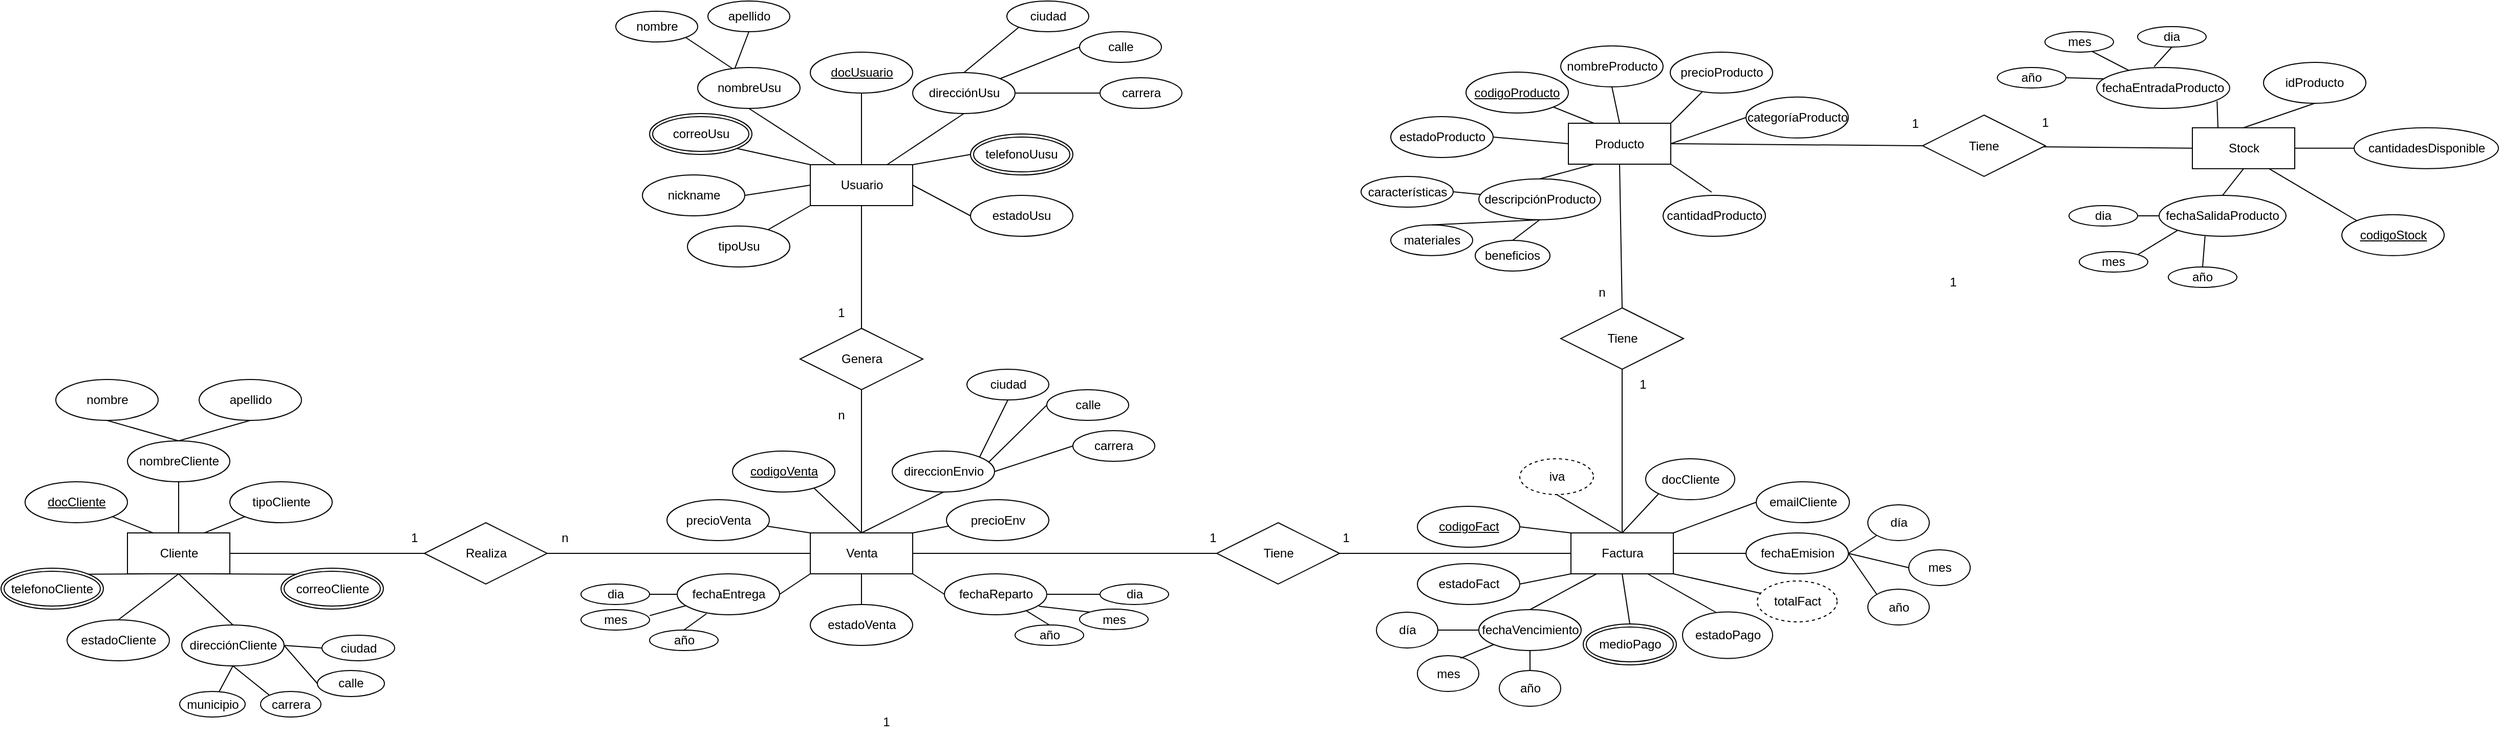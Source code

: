 <mxfile version="26.2.8">
  <diagram name="Página-1" id="FEm4brnFQhRlqKf77TeI">
    <mxGraphModel dx="2913" dy="1577" grid="1" gridSize="10" guides="1" tooltips="1" connect="1" arrows="1" fold="1" page="1" pageScale="1" pageWidth="827" pageHeight="1169" math="0" shadow="0">
      <root>
        <mxCell id="0" />
        <mxCell id="1" parent="0" />
        <mxCell id="kF4brBvfsIG95Abrvi-r-2" value="Usuario" style="whiteSpace=wrap;html=1;align=center;" vertex="1" parent="1">
          <mxGeometry x="930.5" y="270" width="100" height="40" as="geometry" />
        </mxCell>
        <mxCell id="kF4brBvfsIG95Abrvi-r-3" value="Cliente" style="whiteSpace=wrap;html=1;align=center;" vertex="1" parent="1">
          <mxGeometry x="263.5" y="630" width="100" height="40" as="geometry" />
        </mxCell>
        <mxCell id="kF4brBvfsIG95Abrvi-r-4" value="Venta" style="whiteSpace=wrap;html=1;align=center;" vertex="1" parent="1">
          <mxGeometry x="930.5" y="630" width="100" height="40" as="geometry" />
        </mxCell>
        <mxCell id="kF4brBvfsIG95Abrvi-r-5" value="Factura" style="whiteSpace=wrap;html=1;align=center;" vertex="1" parent="1">
          <mxGeometry x="1673.5" y="630" width="100" height="40" as="geometry" />
        </mxCell>
        <mxCell id="kF4brBvfsIG95Abrvi-r-6" value="Producto" style="whiteSpace=wrap;html=1;align=center;" vertex="1" parent="1">
          <mxGeometry x="1671" y="229.5" width="100" height="40" as="geometry" />
        </mxCell>
        <mxCell id="kF4brBvfsIG95Abrvi-r-7" value="Stock" style="whiteSpace=wrap;html=1;align=center;" vertex="1" parent="1">
          <mxGeometry x="2280.5" y="233.89" width="100" height="40" as="geometry" />
        </mxCell>
        <mxCell id="kF4brBvfsIG95Abrvi-r-8" value="" style="endArrow=none;html=1;rounded=0;exitX=1;exitY=0.5;exitDx=0;exitDy=0;entryX=0;entryY=0.5;entryDx=0;entryDy=0;" edge="1" parent="1" source="kF4brBvfsIG95Abrvi-r-12" target="kF4brBvfsIG95Abrvi-r-4">
          <mxGeometry relative="1" as="geometry">
            <mxPoint x="740.5" y="645" as="sourcePoint" />
            <mxPoint x="800.5" y="615" as="targetPoint" />
          </mxGeometry>
        </mxCell>
        <mxCell id="kF4brBvfsIG95Abrvi-r-9" value="" style="endArrow=none;html=1;rounded=0;exitX=1;exitY=0.5;exitDx=0;exitDy=0;entryX=0;entryY=0.5;entryDx=0;entryDy=0;" edge="1" parent="1" source="kF4brBvfsIG95Abrvi-r-14" target="kF4brBvfsIG95Abrvi-r-5">
          <mxGeometry relative="1" as="geometry">
            <mxPoint x="1123.5" y="660" as="sourcePoint" />
            <mxPoint x="1403.5" y="660" as="targetPoint" />
          </mxGeometry>
        </mxCell>
        <mxCell id="kF4brBvfsIG95Abrvi-r-10" value="" style="endArrow=none;html=1;rounded=0;exitX=0.5;exitY=0;exitDx=0;exitDy=0;entryX=0.5;entryY=1;entryDx=0;entryDy=0;" edge="1" parent="1" source="kF4brBvfsIG95Abrvi-r-200" target="kF4brBvfsIG95Abrvi-r-6">
          <mxGeometry relative="1" as="geometry">
            <mxPoint x="1556" y="175.5" as="sourcePoint" />
            <mxPoint x="1616.5" y="35.5" as="targetPoint" />
          </mxGeometry>
        </mxCell>
        <mxCell id="kF4brBvfsIG95Abrvi-r-11" value="" style="endArrow=none;html=1;rounded=0;exitX=1;exitY=0.5;exitDx=0;exitDy=0;entryX=0;entryY=0.5;entryDx=0;entryDy=0;" edge="1" parent="1" source="kF4brBvfsIG95Abrvi-r-3" target="kF4brBvfsIG95Abrvi-r-12">
          <mxGeometry relative="1" as="geometry">
            <mxPoint x="363.5" y="650" as="sourcePoint" />
            <mxPoint x="433.5" y="650" as="targetPoint" />
          </mxGeometry>
        </mxCell>
        <mxCell id="kF4brBvfsIG95Abrvi-r-12" value="Realiza" style="shape=rhombus;perimeter=rhombusPerimeter;whiteSpace=wrap;html=1;align=center;" vertex="1" parent="1">
          <mxGeometry x="553.5" y="620" width="120" height="60" as="geometry" />
        </mxCell>
        <mxCell id="kF4brBvfsIG95Abrvi-r-13" value="" style="endArrow=none;html=1;rounded=0;exitX=1;exitY=0.5;exitDx=0;exitDy=0;" edge="1" parent="1" source="kF4brBvfsIG95Abrvi-r-4" target="kF4brBvfsIG95Abrvi-r-14">
          <mxGeometry relative="1" as="geometry">
            <mxPoint x="1074.5" y="650" as="sourcePoint" />
            <mxPoint x="1220.5" y="650" as="targetPoint" />
          </mxGeometry>
        </mxCell>
        <mxCell id="kF4brBvfsIG95Abrvi-r-14" value="Tiene" style="shape=rhombus;perimeter=rhombusPerimeter;whiteSpace=wrap;html=1;align=center;" vertex="1" parent="1">
          <mxGeometry x="1327.5" y="620" width="120" height="60" as="geometry" />
        </mxCell>
        <mxCell id="kF4brBvfsIG95Abrvi-r-15" value="telefonoUusu" style="ellipse;shape=doubleEllipse;margin=3;whiteSpace=wrap;html=1;align=center;" vertex="1" parent="1">
          <mxGeometry x="1087" y="240" width="100" height="40" as="geometry" />
        </mxCell>
        <mxCell id="kF4brBvfsIG95Abrvi-r-16" value="estadoUsu" style="ellipse;whiteSpace=wrap;html=1;align=center;" vertex="1" parent="1">
          <mxGeometry x="1087" y="300" width="100" height="40" as="geometry" />
        </mxCell>
        <mxCell id="kF4brBvfsIG95Abrvi-r-17" value="docUsuario" style="ellipse;whiteSpace=wrap;html=1;align=center;fontStyle=4;" vertex="1" parent="1">
          <mxGeometry x="930.5" y="160" width="100" height="40" as="geometry" />
        </mxCell>
        <mxCell id="kF4brBvfsIG95Abrvi-r-18" value="nickname" style="ellipse;whiteSpace=wrap;html=1;align=center;" vertex="1" parent="1">
          <mxGeometry x="766.5" y="280" width="100" height="40" as="geometry" />
        </mxCell>
        <mxCell id="kF4brBvfsIG95Abrvi-r-19" value="correoUsu" style="ellipse;shape=doubleEllipse;margin=3;whiteSpace=wrap;html=1;align=center;" vertex="1" parent="1">
          <mxGeometry x="773.5" y="220" width="100" height="40" as="geometry" />
        </mxCell>
        <mxCell id="kF4brBvfsIG95Abrvi-r-20" value="nombreUsu" style="ellipse;whiteSpace=wrap;html=1;align=center;" vertex="1" parent="1">
          <mxGeometry x="820.5" y="175" width="100" height="40" as="geometry" />
        </mxCell>
        <mxCell id="kF4brBvfsIG95Abrvi-r-21" value="direcciónUsu" style="ellipse;whiteSpace=wrap;html=1;align=center;" vertex="1" parent="1">
          <mxGeometry x="1030.5" y="180" width="100" height="40" as="geometry" />
        </mxCell>
        <mxCell id="kF4brBvfsIG95Abrvi-r-22" value="" style="endArrow=none;html=1;rounded=0;exitX=0.75;exitY=0;exitDx=0;exitDy=0;entryX=0.5;entryY=1;entryDx=0;entryDy=0;" edge="1" parent="1" source="kF4brBvfsIG95Abrvi-r-2" target="kF4brBvfsIG95Abrvi-r-21">
          <mxGeometry relative="1" as="geometry">
            <mxPoint x="1000.5" y="240" as="sourcePoint" />
            <mxPoint x="1065.5" y="220" as="targetPoint" />
          </mxGeometry>
        </mxCell>
        <mxCell id="kF4brBvfsIG95Abrvi-r-23" value="" style="endArrow=none;html=1;rounded=0;exitX=0.5;exitY=0;exitDx=0;exitDy=0;entryX=0.5;entryY=1;entryDx=0;entryDy=0;" edge="1" parent="1" source="kF4brBvfsIG95Abrvi-r-2" target="kF4brBvfsIG95Abrvi-r-17">
          <mxGeometry relative="1" as="geometry">
            <mxPoint x="970.5" y="240" as="sourcePoint" />
            <mxPoint x="1130.5" y="240" as="targetPoint" />
          </mxGeometry>
        </mxCell>
        <mxCell id="kF4brBvfsIG95Abrvi-r-24" value="" style="endArrow=none;html=1;rounded=0;entryX=0.5;entryY=1;entryDx=0;entryDy=0;exitX=0.25;exitY=0;exitDx=0;exitDy=0;" edge="1" parent="1" source="kF4brBvfsIG95Abrvi-r-2" target="kF4brBvfsIG95Abrvi-r-20">
          <mxGeometry relative="1" as="geometry">
            <mxPoint x="980.5" y="270" as="sourcePoint" />
            <mxPoint x="1090.5" y="240" as="targetPoint" />
          </mxGeometry>
        </mxCell>
        <mxCell id="kF4brBvfsIG95Abrvi-r-25" value="" style="endArrow=none;html=1;rounded=0;entryX=0;entryY=0;entryDx=0;entryDy=0;exitX=1;exitY=1;exitDx=0;exitDy=0;" edge="1" parent="1" source="kF4brBvfsIG95Abrvi-r-19" target="kF4brBvfsIG95Abrvi-r-2">
          <mxGeometry relative="1" as="geometry">
            <mxPoint x="760.5" y="300" as="sourcePoint" />
            <mxPoint x="920.5" y="300" as="targetPoint" />
          </mxGeometry>
        </mxCell>
        <mxCell id="kF4brBvfsIG95Abrvi-r-26" value="" style="endArrow=none;html=1;rounded=0;entryX=0;entryY=0.5;entryDx=0;entryDy=0;exitX=1;exitY=0.5;exitDx=0;exitDy=0;" edge="1" parent="1" source="kF4brBvfsIG95Abrvi-r-18" target="kF4brBvfsIG95Abrvi-r-2">
          <mxGeometry relative="1" as="geometry">
            <mxPoint x="830.5" y="330" as="sourcePoint" />
            <mxPoint x="990.5" y="330" as="targetPoint" />
          </mxGeometry>
        </mxCell>
        <mxCell id="kF4brBvfsIG95Abrvi-r-27" value="" style="endArrow=none;html=1;rounded=0;exitX=1;exitY=0.5;exitDx=0;exitDy=0;entryX=0;entryY=0.5;entryDx=0;entryDy=0;" edge="1" parent="1" source="kF4brBvfsIG95Abrvi-r-2" target="kF4brBvfsIG95Abrvi-r-16">
          <mxGeometry relative="1" as="geometry">
            <mxPoint x="990.5" y="330" as="sourcePoint" />
            <mxPoint x="1150.5" y="330" as="targetPoint" />
          </mxGeometry>
        </mxCell>
        <mxCell id="kF4brBvfsIG95Abrvi-r-28" value="" style="endArrow=none;html=1;rounded=0;exitX=1;exitY=0;exitDx=0;exitDy=0;entryX=0;entryY=0.5;entryDx=0;entryDy=0;" edge="1" parent="1" source="kF4brBvfsIG95Abrvi-r-2" target="kF4brBvfsIG95Abrvi-r-15">
          <mxGeometry relative="1" as="geometry">
            <mxPoint x="1000.5" y="340" as="sourcePoint" />
            <mxPoint x="1160.5" y="340" as="targetPoint" />
            <Array as="points" />
          </mxGeometry>
        </mxCell>
        <mxCell id="kF4brBvfsIG95Abrvi-r-29" value="nombre" style="ellipse;whiteSpace=wrap;html=1;align=center;" vertex="1" parent="1">
          <mxGeometry x="740.5" y="120" width="80" height="30" as="geometry" />
        </mxCell>
        <mxCell id="kF4brBvfsIG95Abrvi-r-30" value="apellido" style="ellipse;whiteSpace=wrap;html=1;align=center;" vertex="1" parent="1">
          <mxGeometry x="830.5" y="110" width="80" height="30" as="geometry" />
        </mxCell>
        <mxCell id="kF4brBvfsIG95Abrvi-r-31" value="" style="endArrow=none;html=1;rounded=0;exitX=1;exitY=1;exitDx=0;exitDy=0;entryX=0.339;entryY=0.025;entryDx=0;entryDy=0;entryPerimeter=0;" edge="1" parent="1" source="kF4brBvfsIG95Abrvi-r-29" target="kF4brBvfsIG95Abrvi-r-20">
          <mxGeometry relative="1" as="geometry">
            <mxPoint x="780.5" y="150" as="sourcePoint" />
            <mxPoint x="940.5" y="150" as="targetPoint" />
          </mxGeometry>
        </mxCell>
        <mxCell id="kF4brBvfsIG95Abrvi-r-32" value="" style="endArrow=none;html=1;rounded=0;exitX=0.5;exitY=1;exitDx=0;exitDy=0;entryX=0.364;entryY=0.016;entryDx=0;entryDy=0;entryPerimeter=0;" edge="1" parent="1" source="kF4brBvfsIG95Abrvi-r-30" target="kF4brBvfsIG95Abrvi-r-20">
          <mxGeometry relative="1" as="geometry">
            <mxPoint x="860.5" y="130" as="sourcePoint" />
            <mxPoint x="1020.5" y="130" as="targetPoint" />
          </mxGeometry>
        </mxCell>
        <mxCell id="kF4brBvfsIG95Abrvi-r-33" value="tipoCliente" style="ellipse;whiteSpace=wrap;html=1;align=center;" vertex="1" parent="1">
          <mxGeometry x="363.5" y="580" width="100" height="40" as="geometry" />
        </mxCell>
        <mxCell id="kF4brBvfsIG95Abrvi-r-34" value="estadoCliente" style="ellipse;whiteSpace=wrap;html=1;align=center;" vertex="1" parent="1">
          <mxGeometry x="204.5" y="715" width="100" height="40" as="geometry" />
        </mxCell>
        <mxCell id="kF4brBvfsIG95Abrvi-r-35" value="" style="endArrow=none;html=1;rounded=0;exitX=0;exitY=0.5;exitDx=0;exitDy=0;entryX=0;entryY=0.5;entryDx=0;entryDy=0;" edge="1" parent="1" source="kF4brBvfsIG95Abrvi-r-7" target="kF4brBvfsIG95Abrvi-r-36">
          <mxGeometry relative="1" as="geometry">
            <mxPoint x="2290.5" y="123.89" as="sourcePoint" />
            <mxPoint x="2834.5" y="123.89" as="targetPoint" />
          </mxGeometry>
        </mxCell>
        <mxCell id="kF4brBvfsIG95Abrvi-r-36" value="Tiene" style="shape=rhombus;perimeter=rhombusPerimeter;whiteSpace=wrap;html=1;align=center;" vertex="1" parent="1">
          <mxGeometry x="2017" y="221.5" width="120" height="60" as="geometry" />
        </mxCell>
        <mxCell id="kF4brBvfsIG95Abrvi-r-37" value="telefonoCliente" style="ellipse;shape=doubleEllipse;margin=3;whiteSpace=wrap;html=1;align=center;" vertex="1" parent="1">
          <mxGeometry x="140" y="664.5" width="100" height="40" as="geometry" />
        </mxCell>
        <mxCell id="kF4brBvfsIG95Abrvi-r-38" value="correoCliente" style="ellipse;shape=doubleEllipse;margin=3;whiteSpace=wrap;html=1;align=center;" vertex="1" parent="1">
          <mxGeometry x="413.5" y="664.5" width="100" height="40" as="geometry" />
        </mxCell>
        <mxCell id="kF4brBvfsIG95Abrvi-r-39" value="" style="endArrow=none;html=1;rounded=0;exitX=1;exitY=0;exitDx=0;exitDy=0;entryX=0.25;entryY=1;entryDx=0;entryDy=0;" edge="1" parent="1" source="kF4brBvfsIG95Abrvi-r-37" target="kF4brBvfsIG95Abrvi-r-3">
          <mxGeometry relative="1" as="geometry">
            <mxPoint x="263.5" y="690" as="sourcePoint" />
            <mxPoint x="423.5" y="690" as="targetPoint" />
          </mxGeometry>
        </mxCell>
        <mxCell id="kF4brBvfsIG95Abrvi-r-40" value="" style="endArrow=none;html=1;rounded=0;exitX=0.5;exitY=0;exitDx=0;exitDy=0;entryX=0.5;entryY=1;entryDx=0;entryDy=0;" edge="1" parent="1" source="kF4brBvfsIG95Abrvi-r-34" target="kF4brBvfsIG95Abrvi-r-3">
          <mxGeometry relative="1" as="geometry">
            <mxPoint x="303.5" y="700" as="sourcePoint" />
            <mxPoint x="463.5" y="700" as="targetPoint" />
          </mxGeometry>
        </mxCell>
        <mxCell id="kF4brBvfsIG95Abrvi-r-41" value="" style="endArrow=none;html=1;rounded=0;exitX=0.75;exitY=1;exitDx=0;exitDy=0;entryX=0;entryY=0;entryDx=0;entryDy=0;" edge="1" parent="1" source="kF4brBvfsIG95Abrvi-r-3" target="kF4brBvfsIG95Abrvi-r-38">
          <mxGeometry relative="1" as="geometry">
            <mxPoint x="343.5" y="680" as="sourcePoint" />
            <mxPoint x="503.5" y="680" as="targetPoint" />
          </mxGeometry>
        </mxCell>
        <mxCell id="kF4brBvfsIG95Abrvi-r-42" value="" style="endArrow=none;html=1;rounded=0;exitX=0.5;exitY=0;exitDx=0;exitDy=0;entryX=0.5;entryY=1;entryDx=0;entryDy=0;" edge="1" parent="1" source="kF4brBvfsIG95Abrvi-r-3" target="kF4brBvfsIG95Abrvi-r-46">
          <mxGeometry relative="1" as="geometry">
            <mxPoint x="313.5" y="600" as="sourcePoint" />
            <mxPoint x="313.5" y="580" as="targetPoint" />
          </mxGeometry>
        </mxCell>
        <mxCell id="kF4brBvfsIG95Abrvi-r-43" value="" style="endArrow=none;html=1;rounded=0;exitX=0.25;exitY=0;exitDx=0;exitDy=0;entryX=1;entryY=1;entryDx=0;entryDy=0;" edge="1" parent="1" source="kF4brBvfsIG95Abrvi-r-3" target="kF4brBvfsIG95Abrvi-r-45">
          <mxGeometry relative="1" as="geometry">
            <mxPoint x="273.5" y="610" as="sourcePoint" />
            <mxPoint x="241.724" y="604.195" as="targetPoint" />
          </mxGeometry>
        </mxCell>
        <mxCell id="kF4brBvfsIG95Abrvi-r-44" value="" style="endArrow=none;html=1;rounded=0;exitX=0.75;exitY=0;exitDx=0;exitDy=0;entryX=0;entryY=1;entryDx=0;entryDy=0;" edge="1" parent="1" source="kF4brBvfsIG95Abrvi-r-3" target="kF4brBvfsIG95Abrvi-r-33">
          <mxGeometry relative="1" as="geometry">
            <mxPoint x="343.5" y="610" as="sourcePoint" />
            <mxPoint x="503.5" y="610" as="targetPoint" />
          </mxGeometry>
        </mxCell>
        <mxCell id="kF4brBvfsIG95Abrvi-r-45" value="docCliente" style="ellipse;whiteSpace=wrap;html=1;align=center;fontStyle=4;" vertex="1" parent="1">
          <mxGeometry x="163.5" y="580" width="100" height="40" as="geometry" />
        </mxCell>
        <mxCell id="kF4brBvfsIG95Abrvi-r-46" value="nombreCliente" style="ellipse;whiteSpace=wrap;html=1;align=center;" vertex="1" parent="1">
          <mxGeometry x="263.5" y="540" width="100" height="40" as="geometry" />
        </mxCell>
        <mxCell id="kF4brBvfsIG95Abrvi-r-47" value="nombre" style="ellipse;whiteSpace=wrap;html=1;align=center;" vertex="1" parent="1">
          <mxGeometry x="193.5" y="480" width="100" height="40" as="geometry" />
        </mxCell>
        <mxCell id="kF4brBvfsIG95Abrvi-r-48" value="apellido" style="ellipse;whiteSpace=wrap;html=1;align=center;" vertex="1" parent="1">
          <mxGeometry x="333.5" y="480" width="100" height="40" as="geometry" />
        </mxCell>
        <mxCell id="kF4brBvfsIG95Abrvi-r-49" value="" style="endArrow=none;html=1;rounded=0;exitX=0.5;exitY=0;exitDx=0;exitDy=0;entryX=0.5;entryY=1;entryDx=0;entryDy=0;" edge="1" parent="1" source="kF4brBvfsIG95Abrvi-r-46" target="kF4brBvfsIG95Abrvi-r-48">
          <mxGeometry relative="1" as="geometry">
            <mxPoint x="303.5" y="520" as="sourcePoint" />
            <mxPoint x="463.5" y="520" as="targetPoint" />
          </mxGeometry>
        </mxCell>
        <mxCell id="kF4brBvfsIG95Abrvi-r-50" value="" style="endArrow=none;html=1;rounded=0;exitX=0.5;exitY=1;exitDx=0;exitDy=0;entryX=0.5;entryY=0;entryDx=0;entryDy=0;" edge="1" parent="1" source="kF4brBvfsIG95Abrvi-r-47" target="kF4brBvfsIG95Abrvi-r-46">
          <mxGeometry relative="1" as="geometry">
            <mxPoint x="243.5" y="520" as="sourcePoint" />
            <mxPoint x="403.5" y="520" as="targetPoint" />
          </mxGeometry>
        </mxCell>
        <mxCell id="kF4brBvfsIG95Abrvi-r-51" value="1" style="text;html=1;align=center;verticalAlign=middle;whiteSpace=wrap;rounded=0;" vertex="1" parent="1">
          <mxGeometry x="930.5" y="400" width="60" height="30" as="geometry" />
        </mxCell>
        <mxCell id="kF4brBvfsIG95Abrvi-r-52" value="n" style="text;html=1;align=center;verticalAlign=middle;whiteSpace=wrap;rounded=0;" vertex="1" parent="1">
          <mxGeometry x="930.5" y="500" width="60" height="30" as="geometry" />
        </mxCell>
        <mxCell id="kF4brBvfsIG95Abrvi-r-53" value="1" style="text;html=1;align=center;verticalAlign=middle;whiteSpace=wrap;rounded=0;" vertex="1" parent="1">
          <mxGeometry x="513.5" y="620" width="60" height="30" as="geometry" />
        </mxCell>
        <mxCell id="kF4brBvfsIG95Abrvi-r-54" value="n" style="text;html=1;align=center;verticalAlign=middle;whiteSpace=wrap;rounded=0;" vertex="1" parent="1">
          <mxGeometry x="660.5" y="620" width="60" height="30" as="geometry" />
        </mxCell>
        <mxCell id="kF4brBvfsIG95Abrvi-r-55" value="precioVenta" style="ellipse;whiteSpace=wrap;html=1;align=center;" vertex="1" parent="1">
          <mxGeometry x="790.5" y="597.5" width="100" height="40" as="geometry" />
        </mxCell>
        <mxCell id="kF4brBvfsIG95Abrvi-r-56" value="direccionEnvio" style="ellipse;whiteSpace=wrap;html=1;align=center;" vertex="1" parent="1">
          <mxGeometry x="1010.5" y="550" width="100" height="40" as="geometry" />
        </mxCell>
        <mxCell id="kF4brBvfsIG95Abrvi-r-57" value="precioEnv" style="ellipse;whiteSpace=wrap;html=1;align=center;" vertex="1" parent="1">
          <mxGeometry x="1063.5" y="597.5" width="100" height="40" as="geometry" />
        </mxCell>
        <mxCell id="kF4brBvfsIG95Abrvi-r-58" value="fechaEntrega" style="ellipse;whiteSpace=wrap;html=1;align=center;" vertex="1" parent="1">
          <mxGeometry x="800.5" y="670" width="100" height="40" as="geometry" />
        </mxCell>
        <mxCell id="kF4brBvfsIG95Abrvi-r-59" value="fechaReparto" style="ellipse;whiteSpace=wrap;html=1;align=center;" vertex="1" parent="1">
          <mxGeometry x="1061.5" y="670" width="100" height="40" as="geometry" />
        </mxCell>
        <mxCell id="kF4brBvfsIG95Abrvi-r-60" value="estadoVenta" style="ellipse;whiteSpace=wrap;html=1;align=center;" vertex="1" parent="1">
          <mxGeometry x="930.5" y="700" width="100" height="40" as="geometry" />
        </mxCell>
        <mxCell id="kF4brBvfsIG95Abrvi-r-61" value="codigoVenta" style="ellipse;whiteSpace=wrap;html=1;align=center;fontStyle=4;" vertex="1" parent="1">
          <mxGeometry x="854.5" y="550" width="100" height="40" as="geometry" />
        </mxCell>
        <mxCell id="kF4brBvfsIG95Abrvi-r-63" value="" style="endArrow=none;html=1;rounded=0;exitX=0.5;exitY=0;exitDx=0;exitDy=0;entryX=0.5;entryY=1;entryDx=0;entryDy=0;" edge="1" parent="1" source="kF4brBvfsIG95Abrvi-r-4" target="kF4brBvfsIG95Abrvi-r-56">
          <mxGeometry relative="1" as="geometry">
            <mxPoint x="980.5" y="610" as="sourcePoint" />
            <mxPoint x="1140.5" y="610" as="targetPoint" />
          </mxGeometry>
        </mxCell>
        <mxCell id="kF4brBvfsIG95Abrvi-r-64" value="" style="endArrow=none;html=1;rounded=0;exitX=1;exitY=0;exitDx=0;exitDy=0;entryX=0.018;entryY=0.648;entryDx=0;entryDy=0;entryPerimeter=0;" edge="1" parent="1" source="kF4brBvfsIG95Abrvi-r-4" target="kF4brBvfsIG95Abrvi-r-57">
          <mxGeometry relative="1" as="geometry">
            <mxPoint x="1020.5" y="620" as="sourcePoint" />
            <mxPoint x="1180.5" y="620" as="targetPoint" />
          </mxGeometry>
        </mxCell>
        <mxCell id="kF4brBvfsIG95Abrvi-r-65" value="" style="endArrow=none;html=1;rounded=0;entryX=0;entryY=0;entryDx=0;entryDy=0;exitX=0.976;exitY=0.646;exitDx=0;exitDy=0;exitPerimeter=0;" edge="1" parent="1" source="kF4brBvfsIG95Abrvi-r-55" target="kF4brBvfsIG95Abrvi-r-4">
          <mxGeometry relative="1" as="geometry">
            <mxPoint x="920.5" y="610" as="sourcePoint" />
            <mxPoint x="1080.5" y="610" as="targetPoint" />
          </mxGeometry>
        </mxCell>
        <mxCell id="kF4brBvfsIG95Abrvi-r-66" value="" style="endArrow=none;html=1;rounded=0;exitX=0.797;exitY=0.905;exitDx=0;exitDy=0;exitPerimeter=0;entryX=0.5;entryY=0;entryDx=0;entryDy=0;" edge="1" parent="1" source="kF4brBvfsIG95Abrvi-r-61" target="kF4brBvfsIG95Abrvi-r-4">
          <mxGeometry relative="1" as="geometry">
            <mxPoint x="920.5" y="590" as="sourcePoint" />
            <mxPoint x="1080.5" y="590" as="targetPoint" />
          </mxGeometry>
        </mxCell>
        <mxCell id="kF4brBvfsIG95Abrvi-r-67" value="" style="endArrow=none;html=1;rounded=0;exitX=1;exitY=0.5;exitDx=0;exitDy=0;entryX=0;entryY=1;entryDx=0;entryDy=0;" edge="1" parent="1" source="kF4brBvfsIG95Abrvi-r-58" target="kF4brBvfsIG95Abrvi-r-4">
          <mxGeometry relative="1" as="geometry">
            <mxPoint x="900.5" y="690" as="sourcePoint" />
            <mxPoint x="1060.5" y="690" as="targetPoint" />
          </mxGeometry>
        </mxCell>
        <mxCell id="kF4brBvfsIG95Abrvi-r-69" value="" style="endArrow=none;html=1;rounded=0;exitX=1;exitY=1;exitDx=0;exitDy=0;entryX=0;entryY=0.5;entryDx=0;entryDy=0;" edge="1" parent="1" source="kF4brBvfsIG95Abrvi-r-4" target="kF4brBvfsIG95Abrvi-r-59">
          <mxGeometry relative="1" as="geometry">
            <mxPoint x="1040.5" y="670" as="sourcePoint" />
            <mxPoint x="1200.5" y="670" as="targetPoint" />
          </mxGeometry>
        </mxCell>
        <mxCell id="kF4brBvfsIG95Abrvi-r-70" value="" style="endArrow=none;html=1;rounded=0;exitX=0.5;exitY=1;exitDx=0;exitDy=0;entryX=0.5;entryY=0;entryDx=0;entryDy=0;" edge="1" parent="1" source="kF4brBvfsIG95Abrvi-r-4" target="kF4brBvfsIG95Abrvi-r-60">
          <mxGeometry relative="1" as="geometry">
            <mxPoint x="1010.5" y="680" as="sourcePoint" />
            <mxPoint x="1170.5" y="680" as="targetPoint" />
          </mxGeometry>
        </mxCell>
        <mxCell id="kF4brBvfsIG95Abrvi-r-72" value="ciudad" style="ellipse;whiteSpace=wrap;html=1;align=center;" vertex="1" parent="1">
          <mxGeometry x="1083.5" y="470" width="80" height="30" as="geometry" />
        </mxCell>
        <mxCell id="kF4brBvfsIG95Abrvi-r-73" value="calle" style="ellipse;whiteSpace=wrap;html=1;align=center;" vertex="1" parent="1">
          <mxGeometry x="1161.5" y="490" width="80" height="30" as="geometry" />
        </mxCell>
        <mxCell id="kF4brBvfsIG95Abrvi-r-74" value="carrera" style="ellipse;whiteSpace=wrap;html=1;align=center;" vertex="1" parent="1">
          <mxGeometry x="1187" y="530" width="80" height="30" as="geometry" />
        </mxCell>
        <mxCell id="kF4brBvfsIG95Abrvi-r-75" value="dia" style="ellipse;whiteSpace=wrap;html=1;align=center;" vertex="1" parent="1">
          <mxGeometry x="706.5" y="680" width="67" height="20" as="geometry" />
        </mxCell>
        <mxCell id="kF4brBvfsIG95Abrvi-r-76" value="mes" style="ellipse;whiteSpace=wrap;html=1;align=center;" vertex="1" parent="1">
          <mxGeometry x="706.5" y="705" width="67" height="20" as="geometry" />
        </mxCell>
        <mxCell id="kF4brBvfsIG95Abrvi-r-77" value="año" style="ellipse;whiteSpace=wrap;html=1;align=center;" vertex="1" parent="1">
          <mxGeometry x="773.5" y="725" width="67" height="20" as="geometry" />
        </mxCell>
        <mxCell id="kF4brBvfsIG95Abrvi-r-78" value="" style="endArrow=none;html=1;rounded=0;exitX=1;exitY=0.5;exitDx=0;exitDy=0;entryX=0;entryY=0.5;entryDx=0;entryDy=0;" edge="1" parent="1" source="kF4brBvfsIG95Abrvi-r-75" target="kF4brBvfsIG95Abrvi-r-58">
          <mxGeometry relative="1" as="geometry">
            <mxPoint x="780.5" y="700" as="sourcePoint" />
            <mxPoint x="940.5" y="700" as="targetPoint" />
          </mxGeometry>
        </mxCell>
        <mxCell id="kF4brBvfsIG95Abrvi-r-79" value="" style="endArrow=none;html=1;rounded=0;exitX=1.003;exitY=0.29;exitDx=0;exitDy=0;exitPerimeter=0;" edge="1" parent="1" source="kF4brBvfsIG95Abrvi-r-76" target="kF4brBvfsIG95Abrvi-r-58">
          <mxGeometry relative="1" as="geometry">
            <mxPoint x="760.5" y="710" as="sourcePoint" />
            <mxPoint x="920.5" y="710" as="targetPoint" />
          </mxGeometry>
        </mxCell>
        <mxCell id="kF4brBvfsIG95Abrvi-r-80" value="" style="endArrow=none;html=1;rounded=0;exitX=0.5;exitY=0;exitDx=0;exitDy=0;entryX=0.286;entryY=0.975;entryDx=0;entryDy=0;entryPerimeter=0;" edge="1" parent="1" source="kF4brBvfsIG95Abrvi-r-77" target="kF4brBvfsIG95Abrvi-r-58">
          <mxGeometry relative="1" as="geometry">
            <mxPoint x="810.5" y="720" as="sourcePoint" />
            <mxPoint x="970.5" y="720" as="targetPoint" />
          </mxGeometry>
        </mxCell>
        <mxCell id="kF4brBvfsIG95Abrvi-r-81" value="dia" style="ellipse;whiteSpace=wrap;html=1;align=center;" vertex="1" parent="1">
          <mxGeometry x="1213.5" y="680" width="67" height="20" as="geometry" />
        </mxCell>
        <mxCell id="kF4brBvfsIG95Abrvi-r-82" value="mes" style="ellipse;whiteSpace=wrap;html=1;align=center;" vertex="1" parent="1">
          <mxGeometry x="1193.5" y="704.5" width="67" height="20" as="geometry" />
        </mxCell>
        <mxCell id="kF4brBvfsIG95Abrvi-r-83" value="año" style="ellipse;whiteSpace=wrap;html=1;align=center;" vertex="1" parent="1">
          <mxGeometry x="1130.5" y="720" width="67" height="20" as="geometry" />
        </mxCell>
        <mxCell id="kF4brBvfsIG95Abrvi-r-84" value="" style="endArrow=none;html=1;rounded=0;exitX=0.5;exitY=0;exitDx=0;exitDy=0;entryX=0.793;entryY=0.892;entryDx=0;entryDy=0;entryPerimeter=0;" edge="1" parent="1" source="kF4brBvfsIG95Abrvi-r-83" target="kF4brBvfsIG95Abrvi-r-59">
          <mxGeometry relative="1" as="geometry">
            <mxPoint x="1140.5" y="720" as="sourcePoint" />
            <mxPoint x="1300.5" y="720" as="targetPoint" />
          </mxGeometry>
        </mxCell>
        <mxCell id="kF4brBvfsIG95Abrvi-r-85" value="" style="endArrow=none;html=1;rounded=0;exitX=0.923;exitY=0.792;exitDx=0;exitDy=0;exitPerimeter=0;entryX=0;entryY=0;entryDx=0;entryDy=0;" edge="1" parent="1" source="kF4brBvfsIG95Abrvi-r-59" target="kF4brBvfsIG95Abrvi-r-82">
          <mxGeometry relative="1" as="geometry">
            <mxPoint x="1170.5" y="710" as="sourcePoint" />
            <mxPoint x="1330.5" y="710" as="targetPoint" />
          </mxGeometry>
        </mxCell>
        <mxCell id="kF4brBvfsIG95Abrvi-r-86" value="" style="endArrow=none;html=1;rounded=0;exitX=1;exitY=0.5;exitDx=0;exitDy=0;entryX=0;entryY=0.5;entryDx=0;entryDy=0;" edge="1" parent="1" source="kF4brBvfsIG95Abrvi-r-59" target="kF4brBvfsIG95Abrvi-r-81">
          <mxGeometry relative="1" as="geometry">
            <mxPoint x="1190.5" y="690" as="sourcePoint" />
            <mxPoint x="1350.5" y="690" as="targetPoint" />
          </mxGeometry>
        </mxCell>
        <mxCell id="kF4brBvfsIG95Abrvi-r-87" value="1" style="text;html=1;align=center;verticalAlign=middle;whiteSpace=wrap;rounded=0;" vertex="1" parent="1">
          <mxGeometry x="1293.5" y="620" width="60" height="30" as="geometry" />
        </mxCell>
        <mxCell id="kF4brBvfsIG95Abrvi-r-88" value="1" style="text;html=1;align=center;verticalAlign=middle;whiteSpace=wrap;rounded=0;" vertex="1" parent="1">
          <mxGeometry x="1423.5" y="620" width="60" height="30" as="geometry" />
        </mxCell>
        <mxCell id="kF4brBvfsIG95Abrvi-r-89" value="docCliente" style="ellipse;whiteSpace=wrap;html=1;align=center;" vertex="1" parent="1">
          <mxGeometry x="1746.5" y="557.5" width="87" height="40" as="geometry" />
        </mxCell>
        <mxCell id="kF4brBvfsIG95Abrvi-r-90" value="emailCliente" style="ellipse;whiteSpace=wrap;html=1;align=center;" vertex="1" parent="1">
          <mxGeometry x="1854.5" y="580" width="91" height="40" as="geometry" />
        </mxCell>
        <mxCell id="kF4brBvfsIG95Abrvi-r-91" value="fechaEmision" style="ellipse;whiteSpace=wrap;html=1;align=center;" vertex="1" parent="1">
          <mxGeometry x="1844.5" y="630" width="100" height="40" as="geometry" />
        </mxCell>
        <mxCell id="kF4brBvfsIG95Abrvi-r-92" value="estadoPago" style="ellipse;whiteSpace=wrap;html=1;align=center;" vertex="1" parent="1">
          <mxGeometry x="1782.5" y="707.25" width="88" height="45.5" as="geometry" />
        </mxCell>
        <mxCell id="kF4brBvfsIG95Abrvi-r-93" value="fechaVencimiento" style="ellipse;whiteSpace=wrap;html=1;align=center;" vertex="1" parent="1">
          <mxGeometry x="1583.5" y="705" width="100" height="40" as="geometry" />
        </mxCell>
        <mxCell id="kF4brBvfsIG95Abrvi-r-94" value="estadoFact" style="ellipse;whiteSpace=wrap;html=1;align=center;" vertex="1" parent="1">
          <mxGeometry x="1523.5" y="660" width="100" height="40" as="geometry" />
        </mxCell>
        <mxCell id="kF4brBvfsIG95Abrvi-r-95" value="codigoFact" style="ellipse;whiteSpace=wrap;html=1;align=center;fontStyle=4;" vertex="1" parent="1">
          <mxGeometry x="1523.5" y="604" width="100" height="40" as="geometry" />
        </mxCell>
        <mxCell id="kF4brBvfsIG95Abrvi-r-96" value="totalFact" style="ellipse;whiteSpace=wrap;html=1;align=center;dashed=1;" vertex="1" parent="1">
          <mxGeometry x="1855.5" y="677" width="78" height="40" as="geometry" />
        </mxCell>
        <mxCell id="kF4brBvfsIG95Abrvi-r-99" value="" style="endArrow=none;html=1;rounded=0;exitX=1;exitY=0.5;exitDx=0;exitDy=0;entryX=0;entryY=1;entryDx=0;entryDy=0;" edge="1" parent="1" source="kF4brBvfsIG95Abrvi-r-91" target="kF4brBvfsIG95Abrvi-r-100">
          <mxGeometry relative="1" as="geometry">
            <mxPoint x="1933.5" y="659.6" as="sourcePoint" />
            <mxPoint x="2093.5" y="659.6" as="targetPoint" />
          </mxGeometry>
        </mxCell>
        <mxCell id="kF4brBvfsIG95Abrvi-r-100" value="día" style="ellipse;whiteSpace=wrap;html=1;align=center;" vertex="1" parent="1">
          <mxGeometry x="1963.5" y="602.5" width="60" height="35" as="geometry" />
        </mxCell>
        <mxCell id="kF4brBvfsIG95Abrvi-r-101" value="mes" style="ellipse;whiteSpace=wrap;html=1;align=center;" vertex="1" parent="1">
          <mxGeometry x="2003.5" y="646.5" width="60" height="35" as="geometry" />
        </mxCell>
        <mxCell id="kF4brBvfsIG95Abrvi-r-102" value="año" style="ellipse;whiteSpace=wrap;html=1;align=center;" vertex="1" parent="1">
          <mxGeometry x="1963.5" y="685" width="60" height="35" as="geometry" />
        </mxCell>
        <mxCell id="kF4brBvfsIG95Abrvi-r-103" value="" style="endArrow=none;html=1;rounded=0;exitX=1;exitY=0.5;exitDx=0;exitDy=0;entryX=0;entryY=0.5;entryDx=0;entryDy=0;" edge="1" parent="1" source="kF4brBvfsIG95Abrvi-r-91" target="kF4brBvfsIG95Abrvi-r-101">
          <mxGeometry relative="1" as="geometry">
            <mxPoint x="1933.5" y="670" as="sourcePoint" />
            <mxPoint x="2093.5" y="670" as="targetPoint" />
          </mxGeometry>
        </mxCell>
        <mxCell id="kF4brBvfsIG95Abrvi-r-104" value="" style="endArrow=none;html=1;rounded=0;exitX=1;exitY=0.5;exitDx=0;exitDy=0;entryX=0;entryY=0;entryDx=0;entryDy=0;" edge="1" parent="1" source="kF4brBvfsIG95Abrvi-r-91" target="kF4brBvfsIG95Abrvi-r-102">
          <mxGeometry relative="1" as="geometry">
            <mxPoint x="1933.5" y="680" as="sourcePoint" />
            <mxPoint x="2093.5" y="680" as="targetPoint" />
          </mxGeometry>
        </mxCell>
        <mxCell id="kF4brBvfsIG95Abrvi-r-105" value="día" style="ellipse;whiteSpace=wrap;html=1;align=center;" vertex="1" parent="1">
          <mxGeometry x="1483.5" y="707.5" width="60" height="35" as="geometry" />
        </mxCell>
        <mxCell id="kF4brBvfsIG95Abrvi-r-106" value="mes" style="ellipse;whiteSpace=wrap;html=1;align=center;" vertex="1" parent="1">
          <mxGeometry x="1523.5" y="750" width="60" height="35" as="geometry" />
        </mxCell>
        <mxCell id="kF4brBvfsIG95Abrvi-r-107" value="año" style="ellipse;whiteSpace=wrap;html=1;align=center;" vertex="1" parent="1">
          <mxGeometry x="1603.5" y="764.5" width="60" height="35" as="geometry" />
        </mxCell>
        <mxCell id="kF4brBvfsIG95Abrvi-r-108" value="" style="endArrow=none;html=1;rounded=0;exitX=1;exitY=0.5;exitDx=0;exitDy=0;entryX=0;entryY=0.5;entryDx=0;entryDy=0;" edge="1" parent="1" source="kF4brBvfsIG95Abrvi-r-105" target="kF4brBvfsIG95Abrvi-r-93">
          <mxGeometry relative="1" as="geometry">
            <mxPoint x="1573.5" y="740" as="sourcePoint" />
            <mxPoint x="1733.5" y="740" as="targetPoint" />
          </mxGeometry>
        </mxCell>
        <mxCell id="kF4brBvfsIG95Abrvi-r-109" value="" style="endArrow=none;html=1;rounded=0;exitX=0.702;exitY=0.071;exitDx=0;exitDy=0;exitPerimeter=0;entryX=0;entryY=1;entryDx=0;entryDy=0;" edge="1" parent="1" source="kF4brBvfsIG95Abrvi-r-106" target="kF4brBvfsIG95Abrvi-r-93">
          <mxGeometry relative="1" as="geometry">
            <mxPoint x="1583.5" y="750" as="sourcePoint" />
            <mxPoint x="1743.5" y="750" as="targetPoint" />
          </mxGeometry>
        </mxCell>
        <mxCell id="kF4brBvfsIG95Abrvi-r-110" value="" style="endArrow=none;html=1;rounded=0;exitX=0.5;exitY=1;exitDx=0;exitDy=0;entryX=0.5;entryY=0;entryDx=0;entryDy=0;" edge="1" parent="1" source="kF4brBvfsIG95Abrvi-r-93" target="kF4brBvfsIG95Abrvi-r-107">
          <mxGeometry relative="1" as="geometry">
            <mxPoint x="1603.5" y="750" as="sourcePoint" />
            <mxPoint x="1763.5" y="750" as="targetPoint" />
          </mxGeometry>
        </mxCell>
        <mxCell id="kF4brBvfsIG95Abrvi-r-112" value="" style="endArrow=none;html=1;rounded=0;exitX=0.5;exitY=0;exitDx=0;exitDy=0;entryX=0;entryY=1;entryDx=0;entryDy=0;" edge="1" parent="1" source="kF4brBvfsIG95Abrvi-r-5" target="kF4brBvfsIG95Abrvi-r-89">
          <mxGeometry relative="1" as="geometry">
            <mxPoint x="1753.5" y="630" as="sourcePoint" />
            <mxPoint x="1753.5" y="560" as="targetPoint" />
          </mxGeometry>
        </mxCell>
        <mxCell id="kF4brBvfsIG95Abrvi-r-113" value="" style="endArrow=none;html=1;rounded=0;exitX=1;exitY=0;exitDx=0;exitDy=0;entryX=0;entryY=0.5;entryDx=0;entryDy=0;" edge="1" parent="1" source="kF4brBvfsIG95Abrvi-r-5" target="kF4brBvfsIG95Abrvi-r-90">
          <mxGeometry relative="1" as="geometry">
            <mxPoint x="1779.5" y="638" as="sourcePoint" />
            <mxPoint x="1819.5" y="582" as="targetPoint" />
          </mxGeometry>
        </mxCell>
        <mxCell id="kF4brBvfsIG95Abrvi-r-115" value="" style="endArrow=none;html=1;rounded=0;exitX=1;exitY=0.5;exitDx=0;exitDy=0;entryX=0;entryY=0;entryDx=0;entryDy=0;" edge="1" parent="1" source="kF4brBvfsIG95Abrvi-r-95" target="kF4brBvfsIG95Abrvi-r-5">
          <mxGeometry relative="1" as="geometry">
            <mxPoint x="1633.5" y="610" as="sourcePoint" />
            <mxPoint x="1793.5" y="610" as="targetPoint" />
          </mxGeometry>
        </mxCell>
        <mxCell id="kF4brBvfsIG95Abrvi-r-116" value="" style="endArrow=none;html=1;rounded=0;exitX=1;exitY=0.5;exitDx=0;exitDy=0;entryX=0;entryY=1;entryDx=0;entryDy=0;" edge="1" parent="1" source="kF4brBvfsIG95Abrvi-r-94" target="kF4brBvfsIG95Abrvi-r-5">
          <mxGeometry relative="1" as="geometry">
            <mxPoint x="1643.5" y="680" as="sourcePoint" />
            <mxPoint x="1803.5" y="680" as="targetPoint" />
          </mxGeometry>
        </mxCell>
        <mxCell id="kF4brBvfsIG95Abrvi-r-117" value="" style="endArrow=none;html=1;rounded=0;exitX=0.5;exitY=0;exitDx=0;exitDy=0;entryX=0.25;entryY=1;entryDx=0;entryDy=0;" edge="1" parent="1" source="kF4brBvfsIG95Abrvi-r-93" target="kF4brBvfsIG95Abrvi-r-5">
          <mxGeometry relative="1" as="geometry">
            <mxPoint x="1663.5" y="700" as="sourcePoint" />
            <mxPoint x="1823.5" y="700" as="targetPoint" />
          </mxGeometry>
        </mxCell>
        <mxCell id="kF4brBvfsIG95Abrvi-r-118" value="" style="endArrow=none;html=1;rounded=0;entryX=0.75;entryY=1;entryDx=0;entryDy=0;exitX=0.372;exitY=0.011;exitDx=0;exitDy=0;exitPerimeter=0;" edge="1" parent="1" source="kF4brBvfsIG95Abrvi-r-92" target="kF4brBvfsIG95Abrvi-r-5">
          <mxGeometry relative="1" as="geometry">
            <mxPoint x="1733.5" y="710" as="sourcePoint" />
            <mxPoint x="1893.5" y="690" as="targetPoint" />
          </mxGeometry>
        </mxCell>
        <mxCell id="kF4brBvfsIG95Abrvi-r-119" value="" style="endArrow=none;html=1;rounded=0;exitX=1;exitY=1;exitDx=0;exitDy=0;" edge="1" parent="1" source="kF4brBvfsIG95Abrvi-r-5" target="kF4brBvfsIG95Abrvi-r-96">
          <mxGeometry relative="1" as="geometry">
            <mxPoint x="1753.5" y="680" as="sourcePoint" />
            <mxPoint x="1913.5" y="680" as="targetPoint" />
          </mxGeometry>
        </mxCell>
        <mxCell id="kF4brBvfsIG95Abrvi-r-120" value="" style="endArrow=none;html=1;rounded=0;exitX=1;exitY=0.5;exitDx=0;exitDy=0;entryX=0;entryY=0.5;entryDx=0;entryDy=0;" edge="1" parent="1" source="kF4brBvfsIG95Abrvi-r-5" target="kF4brBvfsIG95Abrvi-r-91">
          <mxGeometry relative="1" as="geometry">
            <mxPoint x="1783.5" y="650" as="sourcePoint" />
            <mxPoint x="1943.5" y="650" as="targetPoint" />
          </mxGeometry>
        </mxCell>
        <mxCell id="kF4brBvfsIG95Abrvi-r-121" value="1" style="text;html=1;align=center;verticalAlign=middle;whiteSpace=wrap;rounded=0;" vertex="1" parent="1">
          <mxGeometry x="974.5" y="799.5" width="60" height="30" as="geometry" />
        </mxCell>
        <mxCell id="kF4brBvfsIG95Abrvi-r-122" value="codigoProducto" style="ellipse;whiteSpace=wrap;html=1;align=center;fontStyle=4;" vertex="1" parent="1">
          <mxGeometry x="1571" y="179.5" width="100" height="40" as="geometry" />
        </mxCell>
        <mxCell id="kF4brBvfsIG95Abrvi-r-123" value="estadoProducto" style="ellipse;whiteSpace=wrap;html=1;align=center;" vertex="1" parent="1">
          <mxGeometry x="1497.5" y="223" width="100" height="40" as="geometry" />
        </mxCell>
        <mxCell id="kF4brBvfsIG95Abrvi-r-124" value="descripciónProducto" style="ellipse;whiteSpace=wrap;html=1;align=center;" vertex="1" parent="1">
          <mxGeometry x="1583.5" y="283.89" width="119" height="40" as="geometry" />
        </mxCell>
        <mxCell id="kF4brBvfsIG95Abrvi-r-125" value="cantidadProducto" style="ellipse;whiteSpace=wrap;html=1;align=center;" vertex="1" parent="1">
          <mxGeometry x="1763.5" y="300" width="100" height="40" as="geometry" />
        </mxCell>
        <mxCell id="kF4brBvfsIG95Abrvi-r-126" value="categoríaProducto" style="ellipse;whiteSpace=wrap;html=1;align=center;" vertex="1" parent="1">
          <mxGeometry x="1844.5" y="203.89" width="100" height="40" as="geometry" />
        </mxCell>
        <mxCell id="kF4brBvfsIG95Abrvi-r-127" value="precioProducto" style="ellipse;whiteSpace=wrap;html=1;align=center;" vertex="1" parent="1">
          <mxGeometry x="1770.5" y="160" width="100" height="40" as="geometry" />
        </mxCell>
        <mxCell id="kF4brBvfsIG95Abrvi-r-128" value="nombreProducto" style="ellipse;whiteSpace=wrap;html=1;align=center;" vertex="1" parent="1">
          <mxGeometry x="1663.5" y="153.89" width="100" height="40" as="geometry" />
        </mxCell>
        <mxCell id="kF4brBvfsIG95Abrvi-r-129" value="" style="endArrow=none;html=1;rounded=0;exitX=0.25;exitY=0;exitDx=0;exitDy=0;entryX=1;entryY=1;entryDx=0;entryDy=0;" edge="1" parent="1" source="kF4brBvfsIG95Abrvi-r-6" target="kF4brBvfsIG95Abrvi-r-122">
          <mxGeometry relative="1" as="geometry">
            <mxPoint x="1684" y="209.5" as="sourcePoint" />
            <mxPoint x="1844" y="209.5" as="targetPoint" />
          </mxGeometry>
        </mxCell>
        <mxCell id="kF4brBvfsIG95Abrvi-r-130" value="" style="endArrow=none;html=1;rounded=0;exitX=0.5;exitY=0;exitDx=0;exitDy=0;entryX=0.5;entryY=1;entryDx=0;entryDy=0;" edge="1" parent="1" source="kF4brBvfsIG95Abrvi-r-6" target="kF4brBvfsIG95Abrvi-r-128">
          <mxGeometry relative="1" as="geometry">
            <mxPoint x="1744" y="219.5" as="sourcePoint" />
            <mxPoint x="1904" y="219.5" as="targetPoint" />
          </mxGeometry>
        </mxCell>
        <mxCell id="kF4brBvfsIG95Abrvi-r-131" value="caracte&lt;span style=&quot;color: rgba(0, 0, 0, 0); font-family: monospace; font-size: 0px; text-align: start; text-wrap-mode: nowrap;&quot;&gt;%3CmxGraphModel%3E%3Croot%3E%3CmxCell%20id%3D%220%22%2F%3E%3CmxCell%20id%3D%221%22%20parent%3D%220%22%2F%3E%3CmxCell%20id%3D%222%22%20value%3D%221%22%20style%3D%22text%3Bhtml%3D1%3Balign%3Dcenter%3BverticalAlign%3Dmiddle%3BwhiteSpace%3Dwrap%3Brounded%3D0%3B%22%20vertex%3D%221%22%20parent%3D%221%22%3E%3CmxGeometry%20x%3D%221500%22%20y%3D%22430%22%20width%3D%2260%22%20height%3D%2230%22%20as%3D%22geometry%22%2F%3E%3C%2FmxCell%3E%3C%2Froot%3E%3C%2FmxGraphModel%3E&lt;/span&gt;rísticas" style="ellipse;whiteSpace=wrap;html=1;align=center;" vertex="1" parent="1">
          <mxGeometry x="1468.5" y="281.5" width="90" height="30" as="geometry" />
        </mxCell>
        <mxCell id="kF4brBvfsIG95Abrvi-r-132" value="materiales" style="ellipse;whiteSpace=wrap;html=1;align=center;" vertex="1" parent="1">
          <mxGeometry x="1497.5" y="328.89" width="80" height="30" as="geometry" />
        </mxCell>
        <mxCell id="kF4brBvfsIG95Abrvi-r-133" value="beneficios" style="ellipse;whiteSpace=wrap;html=1;align=center;" vertex="1" parent="1">
          <mxGeometry x="1580" y="344" width="73" height="30" as="geometry" />
        </mxCell>
        <mxCell id="kF4brBvfsIG95Abrvi-r-134" value="" style="endArrow=none;html=1;rounded=0;exitX=1;exitY=0.5;exitDx=0;exitDy=0;" edge="1" parent="1" source="kF4brBvfsIG95Abrvi-r-131" target="kF4brBvfsIG95Abrvi-r-124">
          <mxGeometry relative="1" as="geometry">
            <mxPoint x="1594" y="369.5" as="sourcePoint" />
            <mxPoint x="1754" y="369.5" as="targetPoint" />
          </mxGeometry>
        </mxCell>
        <mxCell id="kF4brBvfsIG95Abrvi-r-135" value="" style="endArrow=none;html=1;rounded=0;exitX=0.5;exitY=0;exitDx=0;exitDy=0;entryX=0.5;entryY=1;entryDx=0;entryDy=0;" edge="1" parent="1" source="kF4brBvfsIG95Abrvi-r-132" target="kF4brBvfsIG95Abrvi-r-124">
          <mxGeometry relative="1" as="geometry">
            <mxPoint x="1594" y="379.5" as="sourcePoint" />
            <mxPoint x="1754" y="379.5" as="targetPoint" />
          </mxGeometry>
        </mxCell>
        <mxCell id="kF4brBvfsIG95Abrvi-r-136" value="" style="endArrow=none;html=1;rounded=0;exitX=0.5;exitY=0;exitDx=0;exitDy=0;entryX=0.5;entryY=1;entryDx=0;entryDy=0;" edge="1" parent="1" source="kF4brBvfsIG95Abrvi-r-133" target="kF4brBvfsIG95Abrvi-r-124">
          <mxGeometry relative="1" as="geometry">
            <mxPoint x="1684" y="379.5" as="sourcePoint" />
            <mxPoint x="1844" y="379.5" as="targetPoint" />
          </mxGeometry>
        </mxCell>
        <mxCell id="kF4brBvfsIG95Abrvi-r-137" value="" style="endArrow=none;html=1;rounded=0;exitX=1;exitY=0.5;exitDx=0;exitDy=0;entryX=0;entryY=0.5;entryDx=0;entryDy=0;" edge="1" parent="1" source="kF4brBvfsIG95Abrvi-r-123" target="kF4brBvfsIG95Abrvi-r-6">
          <mxGeometry relative="1" as="geometry">
            <mxPoint x="1664" y="289.5" as="sourcePoint" />
            <mxPoint x="1824" y="289.5" as="targetPoint" />
          </mxGeometry>
        </mxCell>
        <mxCell id="kF4brBvfsIG95Abrvi-r-138" value="" style="endArrow=none;html=1;rounded=0;exitX=0.5;exitY=0;exitDx=0;exitDy=0;entryX=0.25;entryY=1;entryDx=0;entryDy=0;" edge="1" parent="1" source="kF4brBvfsIG95Abrvi-r-124" target="kF4brBvfsIG95Abrvi-r-6">
          <mxGeometry relative="1" as="geometry">
            <mxPoint x="1664" y="299.5" as="sourcePoint" />
            <mxPoint x="1824" y="299.5" as="targetPoint" />
          </mxGeometry>
        </mxCell>
        <mxCell id="kF4brBvfsIG95Abrvi-r-139" value="" style="endArrow=none;html=1;rounded=0;exitX=1;exitY=1;exitDx=0;exitDy=0;entryX=0.474;entryY=-0.078;entryDx=0;entryDy=0;entryPerimeter=0;" edge="1" parent="1" source="kF4brBvfsIG95Abrvi-r-6" target="kF4brBvfsIG95Abrvi-r-125">
          <mxGeometry relative="1" as="geometry">
            <mxPoint x="1734" y="289.5" as="sourcePoint" />
            <mxPoint x="1894" y="289.5" as="targetPoint" />
          </mxGeometry>
        </mxCell>
        <mxCell id="kF4brBvfsIG95Abrvi-r-140" value="" style="endArrow=none;html=1;rounded=0;exitX=1;exitY=0.5;exitDx=0;exitDy=0;entryX=0;entryY=0.5;entryDx=0;entryDy=0;" edge="1" parent="1" source="kF4brBvfsIG95Abrvi-r-6" target="kF4brBvfsIG95Abrvi-r-126">
          <mxGeometry relative="1" as="geometry">
            <mxPoint x="1774" y="269.5" as="sourcePoint" />
            <mxPoint x="1934" y="269.5" as="targetPoint" />
          </mxGeometry>
        </mxCell>
        <mxCell id="kF4brBvfsIG95Abrvi-r-141" value="" style="endArrow=none;html=1;rounded=0;exitX=1;exitY=0;exitDx=0;exitDy=0;" edge="1" parent="1" source="kF4brBvfsIG95Abrvi-r-6" target="kF4brBvfsIG95Abrvi-r-127">
          <mxGeometry relative="1" as="geometry">
            <mxPoint x="1794" y="249.5" as="sourcePoint" />
            <mxPoint x="1954" y="249.5" as="targetPoint" />
          </mxGeometry>
        </mxCell>
        <mxCell id="kF4brBvfsIG95Abrvi-r-142" value="1" style="text;html=1;align=center;verticalAlign=middle;whiteSpace=wrap;rounded=0;" vertex="1" parent="1">
          <mxGeometry x="2017" y="370" width="60" height="30" as="geometry" />
        </mxCell>
        <mxCell id="kF4brBvfsIG95Abrvi-r-143" value="n" style="text;html=1;align=center;verticalAlign=middle;whiteSpace=wrap;rounded=0;" vertex="1" parent="1">
          <mxGeometry x="1673.5" y="380" width="60" height="30" as="geometry" />
        </mxCell>
        <mxCell id="kF4brBvfsIG95Abrvi-r-144" value="codigoStock" style="ellipse;whiteSpace=wrap;html=1;align=center;fontStyle=4;" vertex="1" parent="1">
          <mxGeometry x="2426.5" y="318.89" width="100" height="40" as="geometry" />
        </mxCell>
        <mxCell id="kF4brBvfsIG95Abrvi-r-145" value="idProducto" style="ellipse;whiteSpace=wrap;html=1;align=center;" vertex="1" parent="1">
          <mxGeometry x="2350" y="170" width="100" height="40" as="geometry" />
        </mxCell>
        <mxCell id="kF4brBvfsIG95Abrvi-r-146" value="fechaEntradaProducto" style="ellipse;whiteSpace=wrap;html=1;align=center;" vertex="1" parent="1">
          <mxGeometry x="2187" y="175" width="130" height="40" as="geometry" />
        </mxCell>
        <mxCell id="kF4brBvfsIG95Abrvi-r-148" value="fechaSalidaProducto" style="ellipse;whiteSpace=wrap;html=1;align=center;" vertex="1" parent="1">
          <mxGeometry x="2248" y="300" width="124" height="40" as="geometry" />
        </mxCell>
        <mxCell id="kF4brBvfsIG95Abrvi-r-149" value="cantidadesDisponible" style="ellipse;whiteSpace=wrap;html=1;align=center;" vertex="1" parent="1">
          <mxGeometry x="2438.5" y="233.89" width="141" height="40" as="geometry" />
        </mxCell>
        <mxCell id="kF4brBvfsIG95Abrvi-r-150" value="" style="endArrow=none;html=1;rounded=0;exitX=0.5;exitY=0;exitDx=0;exitDy=0;entryX=0.5;entryY=1;entryDx=0;entryDy=0;" edge="1" parent="1" source="kF4brBvfsIG95Abrvi-r-7" target="kF4brBvfsIG95Abrvi-r-145">
          <mxGeometry relative="1" as="geometry">
            <mxPoint x="2330.5" y="213.89" as="sourcePoint" />
            <mxPoint x="2490.5" y="213.89" as="targetPoint" />
          </mxGeometry>
        </mxCell>
        <mxCell id="kF4brBvfsIG95Abrvi-r-151" value="" style="endArrow=none;html=1;rounded=0;exitX=0.905;exitY=0.822;exitDx=0;exitDy=0;exitPerimeter=0;entryX=0.25;entryY=0;entryDx=0;entryDy=0;" edge="1" parent="1" source="kF4brBvfsIG95Abrvi-r-146" target="kF4brBvfsIG95Abrvi-r-7">
          <mxGeometry relative="1" as="geometry">
            <mxPoint x="2260.5" y="213.89" as="sourcePoint" />
            <mxPoint x="2420.5" y="213.89" as="targetPoint" />
          </mxGeometry>
        </mxCell>
        <mxCell id="kF4brBvfsIG95Abrvi-r-153" value="" style="endArrow=none;html=1;rounded=0;exitX=0.5;exitY=0;exitDx=0;exitDy=0;entryX=0.5;entryY=1;entryDx=0;entryDy=0;" edge="1" parent="1" source="kF4brBvfsIG95Abrvi-r-148" target="kF4brBvfsIG95Abrvi-r-7">
          <mxGeometry relative="1" as="geometry">
            <mxPoint x="2240.5" y="283.89" as="sourcePoint" />
            <mxPoint x="2400.5" y="283.89" as="targetPoint" />
          </mxGeometry>
        </mxCell>
        <mxCell id="kF4brBvfsIG95Abrvi-r-154" value="" style="endArrow=none;html=1;rounded=0;exitX=1;exitY=0.5;exitDx=0;exitDy=0;" edge="1" parent="1" source="kF4brBvfsIG95Abrvi-r-7" target="kF4brBvfsIG95Abrvi-r-149">
          <mxGeometry relative="1" as="geometry">
            <mxPoint x="2380.5" y="283.2" as="sourcePoint" />
            <mxPoint x="2540.5" y="283.2" as="targetPoint" />
          </mxGeometry>
        </mxCell>
        <mxCell id="kF4brBvfsIG95Abrvi-r-155" value="dia" style="ellipse;whiteSpace=wrap;html=1;align=center;" vertex="1" parent="1">
          <mxGeometry x="2227" y="135" width="67" height="20" as="geometry" />
        </mxCell>
        <mxCell id="kF4brBvfsIG95Abrvi-r-156" value="mes" style="ellipse;whiteSpace=wrap;html=1;align=center;" vertex="1" parent="1">
          <mxGeometry x="2136.5" y="140" width="67" height="20" as="geometry" />
        </mxCell>
        <mxCell id="kF4brBvfsIG95Abrvi-r-157" value="año" style="ellipse;whiteSpace=wrap;html=1;align=center;" vertex="1" parent="1">
          <mxGeometry x="2090" y="175" width="67" height="20" as="geometry" />
        </mxCell>
        <mxCell id="kF4brBvfsIG95Abrvi-r-158" value="dia" style="ellipse;whiteSpace=wrap;html=1;align=center;" vertex="1" parent="1">
          <mxGeometry x="2160" y="310" width="67" height="20" as="geometry" />
        </mxCell>
        <mxCell id="kF4brBvfsIG95Abrvi-r-159" value="mes" style="ellipse;whiteSpace=wrap;html=1;align=center;" vertex="1" parent="1">
          <mxGeometry x="2170" y="355" width="67" height="20" as="geometry" />
        </mxCell>
        <mxCell id="kF4brBvfsIG95Abrvi-r-160" value="año" style="ellipse;whiteSpace=wrap;html=1;align=center;" vertex="1" parent="1">
          <mxGeometry x="2257" y="370" width="67" height="20" as="geometry" />
        </mxCell>
        <mxCell id="kF4brBvfsIG95Abrvi-r-161" style="edgeStyle=orthogonalEdgeStyle;rounded=0;orthogonalLoop=1;jettySize=auto;html=1;exitX=0.5;exitY=1;exitDx=0;exitDy=0;" edge="1" parent="1" source="kF4brBvfsIG95Abrvi-r-160" target="kF4brBvfsIG95Abrvi-r-160">
          <mxGeometry relative="1" as="geometry" />
        </mxCell>
        <mxCell id="kF4brBvfsIG95Abrvi-r-162" value="" style="endArrow=none;html=1;rounded=0;exitX=0.681;exitY=0.953;exitDx=0;exitDy=0;exitPerimeter=0;" edge="1" parent="1" source="kF4brBvfsIG95Abrvi-r-156" target="kF4brBvfsIG95Abrvi-r-146">
          <mxGeometry relative="1" as="geometry">
            <mxPoint x="2187" y="175" as="sourcePoint" />
            <mxPoint x="2347" y="175" as="targetPoint" />
          </mxGeometry>
        </mxCell>
        <mxCell id="kF4brBvfsIG95Abrvi-r-163" value="" style="endArrow=none;html=1;rounded=0;exitX=1;exitY=0.5;exitDx=0;exitDy=0;entryX=0.058;entryY=0.277;entryDx=0;entryDy=0;entryPerimeter=0;" edge="1" parent="1" source="kF4brBvfsIG95Abrvi-r-157" target="kF4brBvfsIG95Abrvi-r-146">
          <mxGeometry relative="1" as="geometry">
            <mxPoint x="2167" y="185" as="sourcePoint" />
            <mxPoint x="2327" y="185" as="targetPoint" />
          </mxGeometry>
        </mxCell>
        <mxCell id="kF4brBvfsIG95Abrvi-r-164" value="" style="endArrow=none;html=1;rounded=0;exitX=0.432;exitY=-0.02;exitDx=0;exitDy=0;exitPerimeter=0;entryX=0.5;entryY=1;entryDx=0;entryDy=0;" edge="1" parent="1" source="kF4brBvfsIG95Abrvi-r-146" target="kF4brBvfsIG95Abrvi-r-155">
          <mxGeometry relative="1" as="geometry">
            <mxPoint x="2237" y="165" as="sourcePoint" />
            <mxPoint x="2397" y="165" as="targetPoint" />
          </mxGeometry>
        </mxCell>
        <mxCell id="kF4brBvfsIG95Abrvi-r-165" value="" style="endArrow=none;html=1;rounded=0;entryX=0;entryY=1;entryDx=0;entryDy=0;exitX=1;exitY=0;exitDx=0;exitDy=0;" edge="1" parent="1" source="kF4brBvfsIG95Abrvi-r-159" target="kF4brBvfsIG95Abrvi-r-148">
          <mxGeometry relative="1" as="geometry">
            <mxPoint x="2200.5" y="330" as="sourcePoint" />
            <mxPoint x="2258.5" y="306" as="targetPoint" />
          </mxGeometry>
        </mxCell>
        <mxCell id="kF4brBvfsIG95Abrvi-r-166" value="" style="endArrow=none;html=1;rounded=0;exitX=0.5;exitY=0;exitDx=0;exitDy=0;entryX=0.362;entryY=0.995;entryDx=0;entryDy=0;entryPerimeter=0;" edge="1" parent="1" source="kF4brBvfsIG95Abrvi-r-160" target="kF4brBvfsIG95Abrvi-r-148">
          <mxGeometry relative="1" as="geometry">
            <mxPoint x="2240.5" y="340" as="sourcePoint" />
            <mxPoint x="2400.5" y="340" as="targetPoint" />
          </mxGeometry>
        </mxCell>
        <mxCell id="kF4brBvfsIG95Abrvi-r-167" value="" style="endArrow=none;html=1;rounded=0;exitX=1;exitY=0;exitDx=0;exitDy=0;entryX=0.5;entryY=1;entryDx=0;entryDy=0;" edge="1" parent="1" source="kF4brBvfsIG95Abrvi-r-56" target="kF4brBvfsIG95Abrvi-r-72">
          <mxGeometry relative="1" as="geometry">
            <mxPoint x="1084.5" y="540" as="sourcePoint" />
            <mxPoint x="1124.5" y="510" as="targetPoint" />
          </mxGeometry>
        </mxCell>
        <mxCell id="kF4brBvfsIG95Abrvi-r-168" value="" style="endArrow=none;html=1;rounded=0;exitX=0.946;exitY=0.262;exitDx=0;exitDy=0;entryX=0;entryY=0.5;entryDx=0;entryDy=0;exitPerimeter=0;" edge="1" parent="1" source="kF4brBvfsIG95Abrvi-r-56" target="kF4brBvfsIG95Abrvi-r-73">
          <mxGeometry relative="1" as="geometry">
            <mxPoint x="1144.5" y="550" as="sourcePoint" />
            <mxPoint x="1304.5" y="550" as="targetPoint" />
          </mxGeometry>
        </mxCell>
        <mxCell id="kF4brBvfsIG95Abrvi-r-169" value="" style="endArrow=none;html=1;rounded=0;exitX=1;exitY=0.5;exitDx=0;exitDy=0;entryX=0;entryY=0.5;entryDx=0;entryDy=0;" edge="1" parent="1" source="kF4brBvfsIG95Abrvi-r-56" target="kF4brBvfsIG95Abrvi-r-74">
          <mxGeometry relative="1" as="geometry">
            <mxPoint x="1144.5" y="550" as="sourcePoint" />
            <mxPoint x="1304.5" y="550" as="targetPoint" />
          </mxGeometry>
        </mxCell>
        <mxCell id="kF4brBvfsIG95Abrvi-r-171" value="direcciónCliente" style="ellipse;whiteSpace=wrap;html=1;align=center;" vertex="1" parent="1">
          <mxGeometry x="316.5" y="720" width="100" height="40" as="geometry" />
        </mxCell>
        <mxCell id="kF4brBvfsIG95Abrvi-r-172" value="municipio" style="ellipse;whiteSpace=wrap;html=1;align=center;" vertex="1" parent="1">
          <mxGeometry x="314.5" y="785" width="64" height="25" as="geometry" />
        </mxCell>
        <mxCell id="kF4brBvfsIG95Abrvi-r-173" value="ciudad" style="ellipse;whiteSpace=wrap;html=1;align=center;" vertex="1" parent="1">
          <mxGeometry x="453.5" y="730" width="71" height="25" as="geometry" />
        </mxCell>
        <mxCell id="kF4brBvfsIG95Abrvi-r-174" value="calle" style="ellipse;whiteSpace=wrap;html=1;align=center;" vertex="1" parent="1">
          <mxGeometry x="449" y="764.5" width="65.5" height="25.5" as="geometry" />
        </mxCell>
        <mxCell id="kF4brBvfsIG95Abrvi-r-175" value="carrera" style="ellipse;whiteSpace=wrap;html=1;align=center;" vertex="1" parent="1">
          <mxGeometry x="393.5" y="785" width="59" height="25" as="geometry" />
        </mxCell>
        <mxCell id="kF4brBvfsIG95Abrvi-r-176" value="" style="endArrow=none;html=1;rounded=0;exitX=1;exitY=0.5;exitDx=0;exitDy=0;entryX=0;entryY=0.5;entryDx=0;entryDy=0;" edge="1" parent="1" source="kF4brBvfsIG95Abrvi-r-171" target="kF4brBvfsIG95Abrvi-r-173">
          <mxGeometry relative="1" as="geometry">
            <mxPoint x="417.5" y="795" as="sourcePoint" />
            <mxPoint x="457.5" y="765" as="targetPoint" />
          </mxGeometry>
        </mxCell>
        <mxCell id="kF4brBvfsIG95Abrvi-r-177" value="" style="endArrow=none;html=1;rounded=0;exitX=1;exitY=0.5;exitDx=0;exitDy=0;entryX=0;entryY=0.5;entryDx=0;entryDy=0;" edge="1" parent="1" source="kF4brBvfsIG95Abrvi-r-171" target="kF4brBvfsIG95Abrvi-r-174">
          <mxGeometry relative="1" as="geometry">
            <mxPoint x="477.5" y="805" as="sourcePoint" />
            <mxPoint x="637.5" y="805" as="targetPoint" />
          </mxGeometry>
        </mxCell>
        <mxCell id="kF4brBvfsIG95Abrvi-r-178" value="" style="endArrow=none;html=1;rounded=0;exitX=0.5;exitY=1;exitDx=0;exitDy=0;entryX=0;entryY=0;entryDx=0;entryDy=0;" edge="1" parent="1" source="kF4brBvfsIG95Abrvi-r-171" target="kF4brBvfsIG95Abrvi-r-175">
          <mxGeometry relative="1" as="geometry">
            <mxPoint x="477.5" y="805" as="sourcePoint" />
            <mxPoint x="637.5" y="805" as="targetPoint" />
          </mxGeometry>
        </mxCell>
        <mxCell id="kF4brBvfsIG95Abrvi-r-179" value="" style="endArrow=none;html=1;rounded=0;" edge="1" parent="1" target="kF4brBvfsIG95Abrvi-r-172">
          <mxGeometry relative="1" as="geometry">
            <mxPoint x="366.5" y="760" as="sourcePoint" />
            <mxPoint x="637.5" y="805" as="targetPoint" />
          </mxGeometry>
        </mxCell>
        <mxCell id="kF4brBvfsIG95Abrvi-r-180" value="" style="endArrow=none;html=1;rounded=0;exitX=0.5;exitY=0;exitDx=0;exitDy=0;entryX=0.5;entryY=1;entryDx=0;entryDy=0;" edge="1" parent="1" source="kF4brBvfsIG95Abrvi-r-171" target="kF4brBvfsIG95Abrvi-r-3">
          <mxGeometry relative="1" as="geometry">
            <mxPoint x="264.5" y="725" as="sourcePoint" />
            <mxPoint x="323.5" y="680" as="targetPoint" />
          </mxGeometry>
        </mxCell>
        <mxCell id="kF4brBvfsIG95Abrvi-r-181" value="" style="endArrow=none;html=1;rounded=0;entryX=0.5;entryY=0;entryDx=0;entryDy=0;" edge="1" parent="1" source="kF4brBvfsIG95Abrvi-r-183" target="kF4brBvfsIG95Abrvi-r-4">
          <mxGeometry relative="1" as="geometry">
            <mxPoint x="980.5" y="310" as="sourcePoint" />
            <mxPoint x="1014.5" y="460" as="targetPoint" />
          </mxGeometry>
        </mxCell>
        <mxCell id="kF4brBvfsIG95Abrvi-r-182" value="" style="endArrow=none;html=1;rounded=0;entryX=0.5;entryY=0;entryDx=0;entryDy=0;exitX=0.5;exitY=1;exitDx=0;exitDy=0;" edge="1" parent="1" source="kF4brBvfsIG95Abrvi-r-2" target="kF4brBvfsIG95Abrvi-r-183">
          <mxGeometry relative="1" as="geometry">
            <mxPoint x="980.5" y="310" as="sourcePoint" />
            <mxPoint x="980.5" y="630" as="targetPoint" />
          </mxGeometry>
        </mxCell>
        <mxCell id="kF4brBvfsIG95Abrvi-r-183" value="Genera" style="shape=rhombus;perimeter=rhombusPerimeter;whiteSpace=wrap;html=1;align=center;" vertex="1" parent="1">
          <mxGeometry x="920.5" y="430" width="120" height="60" as="geometry" />
        </mxCell>
        <mxCell id="kF4brBvfsIG95Abrvi-r-185" value="ciudad" style="ellipse;whiteSpace=wrap;html=1;align=center;" vertex="1" parent="1">
          <mxGeometry x="1122.5" y="110" width="80" height="30" as="geometry" />
        </mxCell>
        <mxCell id="kF4brBvfsIG95Abrvi-r-186" value="calle" style="ellipse;whiteSpace=wrap;html=1;align=center;" vertex="1" parent="1">
          <mxGeometry x="1193.5" y="140" width="80" height="30" as="geometry" />
        </mxCell>
        <mxCell id="kF4brBvfsIG95Abrvi-r-187" value="carrera" style="ellipse;whiteSpace=wrap;html=1;align=center;" vertex="1" parent="1">
          <mxGeometry x="1213.5" y="185" width="80" height="30" as="geometry" />
        </mxCell>
        <mxCell id="kF4brBvfsIG95Abrvi-r-189" value="" style="endArrow=none;html=1;rounded=0;exitX=0.5;exitY=0;exitDx=0;exitDy=0;entryX=0;entryY=1;entryDx=0;entryDy=0;" edge="1" parent="1" source="kF4brBvfsIG95Abrvi-r-21" target="kF4brBvfsIG95Abrvi-r-185">
          <mxGeometry relative="1" as="geometry">
            <mxPoint x="1123.5" y="190" as="sourcePoint" />
            <mxPoint x="1283.5" y="190" as="targetPoint" />
          </mxGeometry>
        </mxCell>
        <mxCell id="kF4brBvfsIG95Abrvi-r-190" value="" style="endArrow=none;html=1;rounded=0;entryX=0;entryY=0.5;entryDx=0;entryDy=0;" edge="1" parent="1" source="kF4brBvfsIG95Abrvi-r-21" target="kF4brBvfsIG95Abrvi-r-186">
          <mxGeometry relative="1" as="geometry">
            <mxPoint x="1123.5" y="190" as="sourcePoint" />
            <mxPoint x="1283.5" y="190" as="targetPoint" />
          </mxGeometry>
        </mxCell>
        <mxCell id="kF4brBvfsIG95Abrvi-r-191" value="" style="endArrow=none;html=1;rounded=0;exitX=1;exitY=0.5;exitDx=0;exitDy=0;entryX=0;entryY=0.5;entryDx=0;entryDy=0;" edge="1" parent="1" source="kF4brBvfsIG95Abrvi-r-21" target="kF4brBvfsIG95Abrvi-r-187">
          <mxGeometry relative="1" as="geometry">
            <mxPoint x="1123.5" y="190" as="sourcePoint" />
            <mxPoint x="1283.5" y="190" as="targetPoint" />
          </mxGeometry>
        </mxCell>
        <mxCell id="kF4brBvfsIG95Abrvi-r-192" value="tipoUsu" style="ellipse;whiteSpace=wrap;html=1;align=center;" vertex="1" parent="1">
          <mxGeometry x="810.5" y="330" width="100" height="40" as="geometry" />
        </mxCell>
        <mxCell id="kF4brBvfsIG95Abrvi-r-193" value="" style="endArrow=none;html=1;rounded=0;entryX=0;entryY=1;entryDx=0;entryDy=0;" edge="1" parent="1" source="kF4brBvfsIG95Abrvi-r-192" target="kF4brBvfsIG95Abrvi-r-2">
          <mxGeometry relative="1" as="geometry">
            <mxPoint x="883.5" y="280" as="sourcePoint" />
            <mxPoint x="1043.5" y="280" as="targetPoint" />
          </mxGeometry>
        </mxCell>
        <mxCell id="kF4brBvfsIG95Abrvi-r-194" value="iva" style="ellipse;whiteSpace=wrap;html=1;align=center;dashed=1;" vertex="1" parent="1">
          <mxGeometry x="1623.5" y="557.5" width="72" height="35" as="geometry" />
        </mxCell>
        <mxCell id="kF4brBvfsIG95Abrvi-r-195" value="" style="endArrow=none;html=1;rounded=0;entryX=0.5;entryY=1;entryDx=0;entryDy=0;exitX=0.5;exitY=0;exitDx=0;exitDy=0;" edge="1" parent="1" source="kF4brBvfsIG95Abrvi-r-5" target="kF4brBvfsIG95Abrvi-r-194">
          <mxGeometry relative="1" as="geometry">
            <mxPoint x="1724.5" y="630" as="sourcePoint" />
            <mxPoint x="1884.5" y="630" as="targetPoint" />
          </mxGeometry>
        </mxCell>
        <mxCell id="kF4brBvfsIG95Abrvi-r-196" value="" style="endArrow=none;html=1;rounded=0;exitX=0.5;exitY=1;exitDx=0;exitDy=0;entryX=0.5;entryY=0;entryDx=0;entryDy=0;" edge="1" parent="1" source="kF4brBvfsIG95Abrvi-r-5" target="kF4brBvfsIG95Abrvi-r-197">
          <mxGeometry relative="1" as="geometry">
            <mxPoint x="1674.5" y="640" as="sourcePoint" />
            <mxPoint x="1729" y="720" as="targetPoint" />
          </mxGeometry>
        </mxCell>
        <mxCell id="kF4brBvfsIG95Abrvi-r-197" value="medioPago" style="ellipse;shape=doubleEllipse;margin=3;whiteSpace=wrap;html=1;align=center;" vertex="1" parent="1">
          <mxGeometry x="1685.5" y="719" width="91" height="40" as="geometry" />
        </mxCell>
        <mxCell id="kF4brBvfsIG95Abrvi-r-199" value="" style="endArrow=none;html=1;rounded=0;exitX=0.5;exitY=0;exitDx=0;exitDy=0;" edge="1" parent="1" source="kF4brBvfsIG95Abrvi-r-5" target="kF4brBvfsIG95Abrvi-r-200">
          <mxGeometry relative="1" as="geometry">
            <mxPoint x="1723.5" y="630" as="sourcePoint" />
            <mxPoint x="1723.5" y="340" as="targetPoint" />
          </mxGeometry>
        </mxCell>
        <mxCell id="kF4brBvfsIG95Abrvi-r-200" value="Tiene" style="shape=rhombus;perimeter=rhombusPerimeter;whiteSpace=wrap;html=1;align=center;" vertex="1" parent="1">
          <mxGeometry x="1663.5" y="410" width="120" height="60" as="geometry" />
        </mxCell>
        <mxCell id="kF4brBvfsIG95Abrvi-r-201" value="1" style="text;html=1;align=center;verticalAlign=middle;whiteSpace=wrap;rounded=0;" vertex="1" parent="1">
          <mxGeometry x="1713.5" y="470" width="60" height="30" as="geometry" />
        </mxCell>
        <mxCell id="kF4brBvfsIG95Abrvi-r-205" value="" style="endArrow=none;html=1;rounded=0;exitX=0.75;exitY=1;exitDx=0;exitDy=0;entryX=0;entryY=0;entryDx=0;entryDy=0;" edge="1" parent="1" source="kF4brBvfsIG95Abrvi-r-7" target="kF4brBvfsIG95Abrvi-r-144">
          <mxGeometry relative="1" as="geometry">
            <mxPoint x="2320" y="328.89" as="sourcePoint" />
            <mxPoint x="2480" y="328.89" as="targetPoint" />
          </mxGeometry>
        </mxCell>
        <mxCell id="kF4brBvfsIG95Abrvi-r-206" style="edgeStyle=orthogonalEdgeStyle;rounded=0;orthogonalLoop=1;jettySize=auto;html=1;exitX=0.5;exitY=1;exitDx=0;exitDy=0;" edge="1" parent="1" source="kF4brBvfsIG95Abrvi-r-159" target="kF4brBvfsIG95Abrvi-r-159">
          <mxGeometry relative="1" as="geometry" />
        </mxCell>
        <mxCell id="kF4brBvfsIG95Abrvi-r-207" value="" style="endArrow=none;html=1;rounded=0;entryX=0;entryY=0.5;entryDx=0;entryDy=0;exitX=1;exitY=0.5;exitDx=0;exitDy=0;" edge="1" parent="1" source="kF4brBvfsIG95Abrvi-r-158" target="kF4brBvfsIG95Abrvi-r-148">
          <mxGeometry relative="1" as="geometry">
            <mxPoint x="2190" y="315" as="sourcePoint" />
            <mxPoint x="2350" y="315" as="targetPoint" />
          </mxGeometry>
        </mxCell>
        <mxCell id="kF4brBvfsIG95Abrvi-r-209" value="" style="endArrow=none;html=1;rounded=0;exitX=0;exitY=0.5;exitDx=0;exitDy=0;entryX=1;entryY=0.5;entryDx=0;entryDy=0;" edge="1" parent="1" source="kF4brBvfsIG95Abrvi-r-36" target="kF4brBvfsIG95Abrvi-r-6">
          <mxGeometry relative="1" as="geometry">
            <mxPoint x="2063.5" y="274" as="sourcePoint" />
            <mxPoint x="1799.5" y="272" as="targetPoint" />
          </mxGeometry>
        </mxCell>
        <mxCell id="kF4brBvfsIG95Abrvi-r-211" value="1" style="text;html=1;align=center;verticalAlign=middle;whiteSpace=wrap;rounded=0;" vertex="1" parent="1">
          <mxGeometry x="1980" y="215" width="60" height="30" as="geometry" />
        </mxCell>
        <mxCell id="kF4brBvfsIG95Abrvi-r-212" value="1" style="text;html=1;align=center;verticalAlign=middle;whiteSpace=wrap;rounded=0;" vertex="1" parent="1">
          <mxGeometry x="2107" y="213.89" width="60" height="30" as="geometry" />
        </mxCell>
      </root>
    </mxGraphModel>
  </diagram>
</mxfile>
